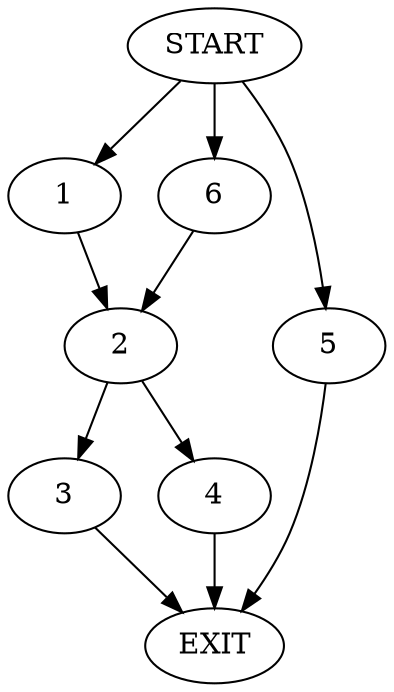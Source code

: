 digraph {
0 [label="START"]
7 [label="EXIT"]
0 -> 1
1 -> 2
2 -> 3
2 -> 4
3 -> 7
0 -> 5
5 -> 7
0 -> 6
6 -> 2
4 -> 7
}
